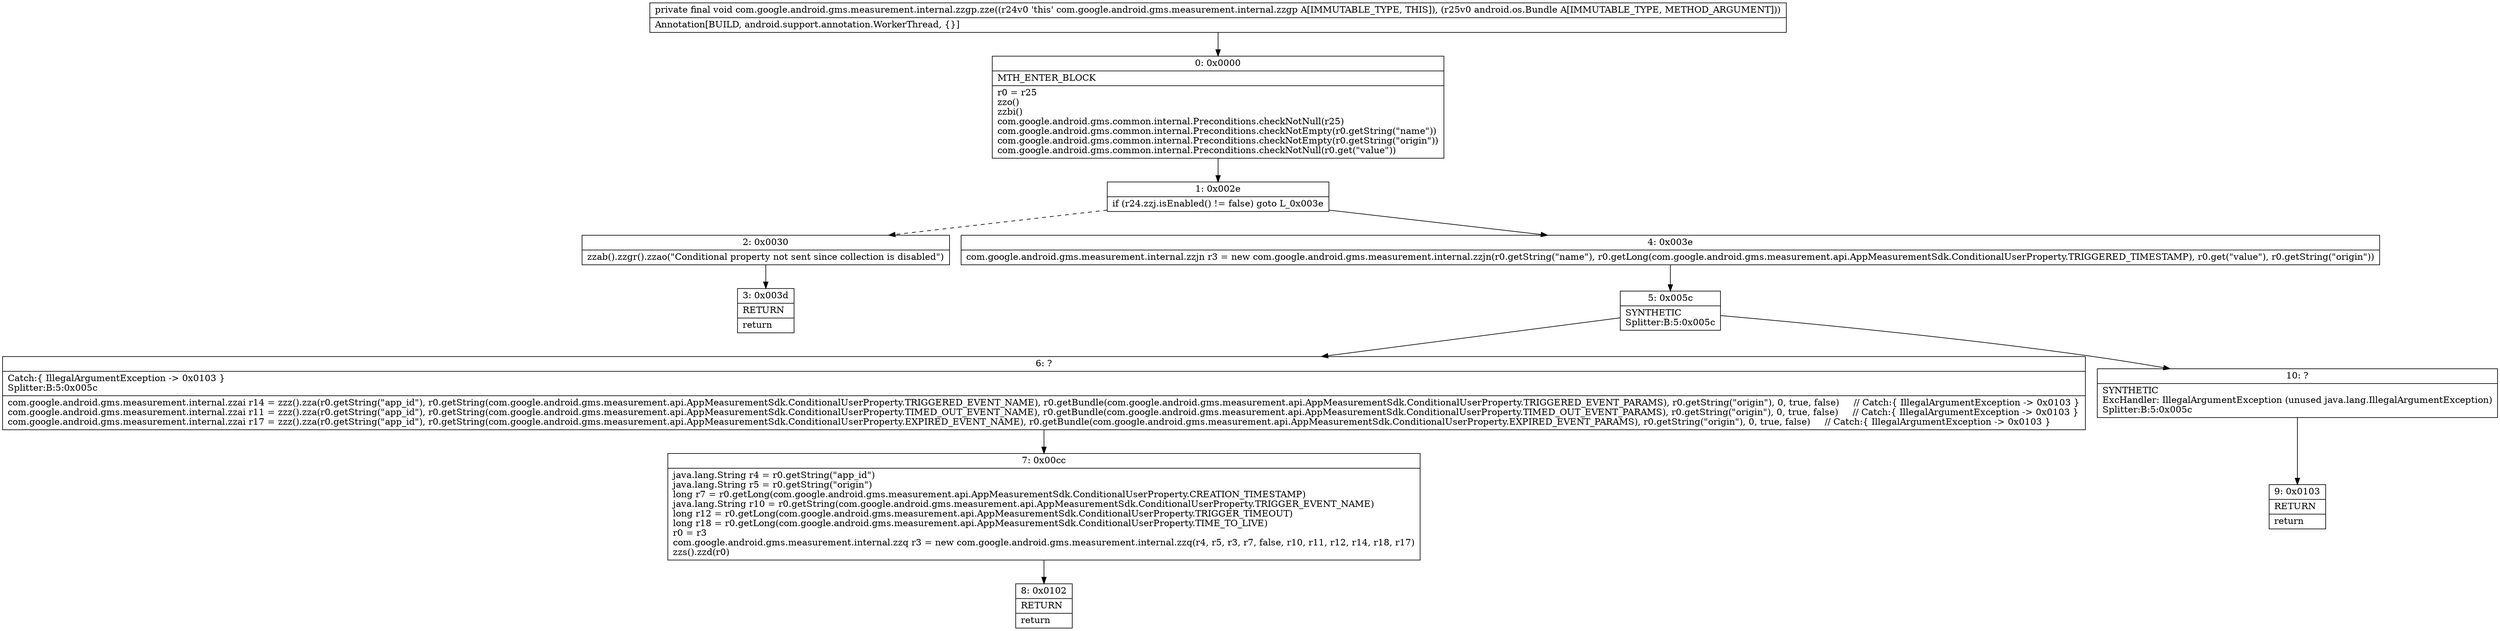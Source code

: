 digraph "CFG forcom.google.android.gms.measurement.internal.zzgp.zze(Landroid\/os\/Bundle;)V" {
Node_0 [shape=record,label="{0\:\ 0x0000|MTH_ENTER_BLOCK\l|r0 = r25\lzzo()\lzzbi()\lcom.google.android.gms.common.internal.Preconditions.checkNotNull(r25)\lcom.google.android.gms.common.internal.Preconditions.checkNotEmpty(r0.getString(\"name\"))\lcom.google.android.gms.common.internal.Preconditions.checkNotEmpty(r0.getString(\"origin\"))\lcom.google.android.gms.common.internal.Preconditions.checkNotNull(r0.get(\"value\"))\l}"];
Node_1 [shape=record,label="{1\:\ 0x002e|if (r24.zzj.isEnabled() != false) goto L_0x003e\l}"];
Node_2 [shape=record,label="{2\:\ 0x0030|zzab().zzgr().zzao(\"Conditional property not sent since collection is disabled\")\l}"];
Node_3 [shape=record,label="{3\:\ 0x003d|RETURN\l|return\l}"];
Node_4 [shape=record,label="{4\:\ 0x003e|com.google.android.gms.measurement.internal.zzjn r3 = new com.google.android.gms.measurement.internal.zzjn(r0.getString(\"name\"), r0.getLong(com.google.android.gms.measurement.api.AppMeasurementSdk.ConditionalUserProperty.TRIGGERED_TIMESTAMP), r0.get(\"value\"), r0.getString(\"origin\"))\l}"];
Node_5 [shape=record,label="{5\:\ 0x005c|SYNTHETIC\lSplitter:B:5:0x005c\l}"];
Node_6 [shape=record,label="{6\:\ ?|Catch:\{ IllegalArgumentException \-\> 0x0103 \}\lSplitter:B:5:0x005c\l|com.google.android.gms.measurement.internal.zzai r14 = zzz().zza(r0.getString(\"app_id\"), r0.getString(com.google.android.gms.measurement.api.AppMeasurementSdk.ConditionalUserProperty.TRIGGERED_EVENT_NAME), r0.getBundle(com.google.android.gms.measurement.api.AppMeasurementSdk.ConditionalUserProperty.TRIGGERED_EVENT_PARAMS), r0.getString(\"origin\"), 0, true, false)     \/\/ Catch:\{ IllegalArgumentException \-\> 0x0103 \}\lcom.google.android.gms.measurement.internal.zzai r11 = zzz().zza(r0.getString(\"app_id\"), r0.getString(com.google.android.gms.measurement.api.AppMeasurementSdk.ConditionalUserProperty.TIMED_OUT_EVENT_NAME), r0.getBundle(com.google.android.gms.measurement.api.AppMeasurementSdk.ConditionalUserProperty.TIMED_OUT_EVENT_PARAMS), r0.getString(\"origin\"), 0, true, false)     \/\/ Catch:\{ IllegalArgumentException \-\> 0x0103 \}\lcom.google.android.gms.measurement.internal.zzai r17 = zzz().zza(r0.getString(\"app_id\"), r0.getString(com.google.android.gms.measurement.api.AppMeasurementSdk.ConditionalUserProperty.EXPIRED_EVENT_NAME), r0.getBundle(com.google.android.gms.measurement.api.AppMeasurementSdk.ConditionalUserProperty.EXPIRED_EVENT_PARAMS), r0.getString(\"origin\"), 0, true, false)     \/\/ Catch:\{ IllegalArgumentException \-\> 0x0103 \}\l}"];
Node_7 [shape=record,label="{7\:\ 0x00cc|java.lang.String r4 = r0.getString(\"app_id\")\ljava.lang.String r5 = r0.getString(\"origin\")\llong r7 = r0.getLong(com.google.android.gms.measurement.api.AppMeasurementSdk.ConditionalUserProperty.CREATION_TIMESTAMP)\ljava.lang.String r10 = r0.getString(com.google.android.gms.measurement.api.AppMeasurementSdk.ConditionalUserProperty.TRIGGER_EVENT_NAME)\llong r12 = r0.getLong(com.google.android.gms.measurement.api.AppMeasurementSdk.ConditionalUserProperty.TRIGGER_TIMEOUT)\llong r18 = r0.getLong(com.google.android.gms.measurement.api.AppMeasurementSdk.ConditionalUserProperty.TIME_TO_LIVE)\lr0 = r3\lcom.google.android.gms.measurement.internal.zzq r3 = new com.google.android.gms.measurement.internal.zzq(r4, r5, r3, r7, false, r10, r11, r12, r14, r18, r17)\lzzs().zzd(r0)\l}"];
Node_8 [shape=record,label="{8\:\ 0x0102|RETURN\l|return\l}"];
Node_9 [shape=record,label="{9\:\ 0x0103|RETURN\l|return\l}"];
Node_10 [shape=record,label="{10\:\ ?|SYNTHETIC\lExcHandler: IllegalArgumentException (unused java.lang.IllegalArgumentException)\lSplitter:B:5:0x005c\l}"];
MethodNode[shape=record,label="{private final void com.google.android.gms.measurement.internal.zzgp.zze((r24v0 'this' com.google.android.gms.measurement.internal.zzgp A[IMMUTABLE_TYPE, THIS]), (r25v0 android.os.Bundle A[IMMUTABLE_TYPE, METHOD_ARGUMENT]))  | Annotation[BUILD, android.support.annotation.WorkerThread, \{\}]\l}"];
MethodNode -> Node_0;
Node_0 -> Node_1;
Node_1 -> Node_2[style=dashed];
Node_1 -> Node_4;
Node_2 -> Node_3;
Node_4 -> Node_5;
Node_5 -> Node_6;
Node_5 -> Node_10;
Node_6 -> Node_7;
Node_7 -> Node_8;
Node_10 -> Node_9;
}

